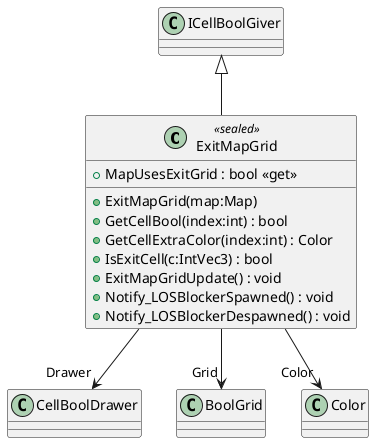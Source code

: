 @startuml
class ExitMapGrid <<sealed>> {
    + MapUsesExitGrid : bool <<get>>
    + ExitMapGrid(map:Map)
    + GetCellBool(index:int) : bool
    + GetCellExtraColor(index:int) : Color
    + IsExitCell(c:IntVec3) : bool
    + ExitMapGridUpdate() : void
    + Notify_LOSBlockerSpawned() : void
    + Notify_LOSBlockerDespawned() : void
}
ICellBoolGiver <|-- ExitMapGrid
ExitMapGrid --> "Drawer" CellBoolDrawer
ExitMapGrid --> "Grid" BoolGrid
ExitMapGrid --> "Color" Color
@enduml
